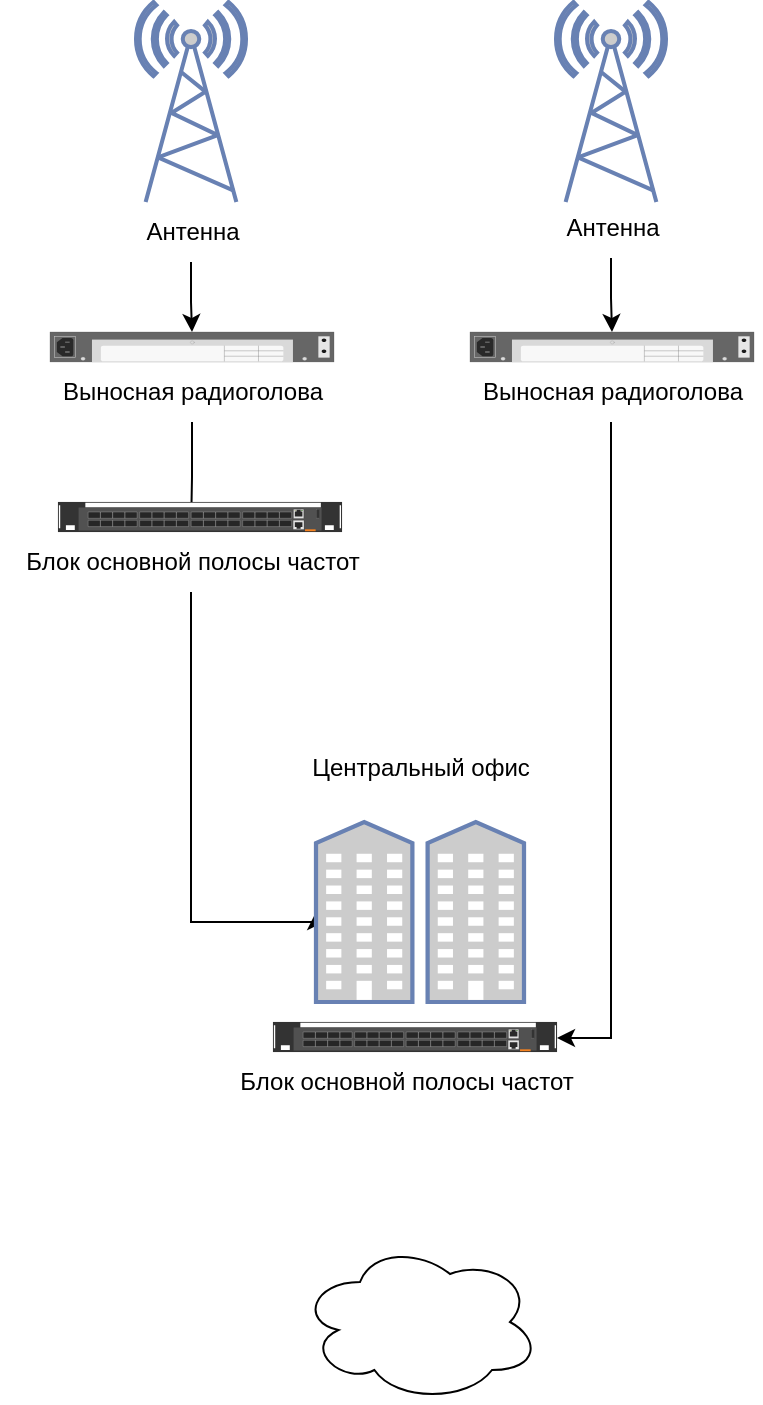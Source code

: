 <mxfile version="26.0.8">
  <diagram name="Страница — 1" id="AFWYC8pL8vRz5wajWs5p">
    <mxGraphModel dx="1002" dy="575" grid="1" gridSize="10" guides="1" tooltips="1" connect="1" arrows="1" fold="1" page="1" pageScale="1" pageWidth="827" pageHeight="1169" math="0" shadow="0">
      <root>
        <mxCell id="0" />
        <mxCell id="1" parent="0" />
        <mxCell id="COgj_MwEU35G99YMAbhu-1" value="" style="fontColor=#0066CC;verticalAlign=top;verticalLabelPosition=bottom;labelPosition=center;align=center;html=1;outlineConnect=0;fillColor=#CCCCCC;strokeColor=#6881B3;gradientColor=none;gradientDirection=north;strokeWidth=2;shape=mxgraph.networks.radio_tower;" vertex="1" parent="1">
          <mxGeometry x="320" y="100" width="55" height="100" as="geometry" />
        </mxCell>
        <mxCell id="COgj_MwEU35G99YMAbhu-2" value="" style="fontColor=#0066CC;verticalAlign=top;verticalLabelPosition=bottom;labelPosition=center;align=center;html=1;outlineConnect=0;fillColor=#CCCCCC;strokeColor=#6881B3;gradientColor=none;gradientDirection=north;strokeWidth=2;shape=mxgraph.networks.radio_tower;" vertex="1" parent="1">
          <mxGeometry x="110" y="100" width="55" height="100" as="geometry" />
        </mxCell>
        <mxCell id="COgj_MwEU35G99YMAbhu-17" value="" style="edgeStyle=orthogonalEdgeStyle;rounded=0;orthogonalLoop=1;jettySize=auto;html=1;" edge="1" parent="1" source="COgj_MwEU35G99YMAbhu-3" target="COgj_MwEU35G99YMAbhu-10">
          <mxGeometry relative="1" as="geometry" />
        </mxCell>
        <mxCell id="COgj_MwEU35G99YMAbhu-3" value="Антенна" style="text;html=1;align=center;verticalAlign=middle;resizable=0;points=[];autosize=1;strokeColor=none;fillColor=none;" vertex="1" parent="1">
          <mxGeometry x="102.5" y="200" width="70" height="30" as="geometry" />
        </mxCell>
        <mxCell id="COgj_MwEU35G99YMAbhu-18" value="" style="edgeStyle=orthogonalEdgeStyle;rounded=0;orthogonalLoop=1;jettySize=auto;html=1;" edge="1" parent="1" source="COgj_MwEU35G99YMAbhu-4" target="COgj_MwEU35G99YMAbhu-11">
          <mxGeometry relative="1" as="geometry" />
        </mxCell>
        <mxCell id="COgj_MwEU35G99YMAbhu-4" value="Антенна" style="text;html=1;align=center;verticalAlign=middle;resizable=0;points=[];autosize=1;strokeColor=none;fillColor=none;" vertex="1" parent="1">
          <mxGeometry x="312.5" y="198" width="70" height="30" as="geometry" />
        </mxCell>
        <mxCell id="COgj_MwEU35G99YMAbhu-19" value="" style="edgeStyle=orthogonalEdgeStyle;rounded=0;orthogonalLoop=1;jettySize=auto;html=1;" edge="1" parent="1" source="COgj_MwEU35G99YMAbhu-6" target="COgj_MwEU35G99YMAbhu-12">
          <mxGeometry relative="1" as="geometry" />
        </mxCell>
        <mxCell id="COgj_MwEU35G99YMAbhu-6" value="Выносная радиоголова" style="text;html=1;align=center;verticalAlign=middle;resizable=0;points=[];autosize=1;strokeColor=none;fillColor=none;" vertex="1" parent="1">
          <mxGeometry x="63" y="280" width="150" height="30" as="geometry" />
        </mxCell>
        <mxCell id="COgj_MwEU35G99YMAbhu-21" style="edgeStyle=orthogonalEdgeStyle;rounded=0;orthogonalLoop=1;jettySize=auto;html=1;" edge="1" parent="1" source="COgj_MwEU35G99YMAbhu-8" target="COgj_MwEU35G99YMAbhu-15">
          <mxGeometry relative="1" as="geometry">
            <Array as="points">
              <mxPoint x="348" y="618" />
            </Array>
          </mxGeometry>
        </mxCell>
        <mxCell id="COgj_MwEU35G99YMAbhu-8" value="Выносная радиоголова" style="text;html=1;align=center;verticalAlign=middle;resizable=0;points=[];autosize=1;strokeColor=none;fillColor=none;" vertex="1" parent="1">
          <mxGeometry x="272.5" y="280" width="150" height="30" as="geometry" />
        </mxCell>
        <mxCell id="COgj_MwEU35G99YMAbhu-9" value="" style="html=1;verticalLabelPosition=bottom;verticalAlign=top;outlineConnect=0;shadow=0;dashed=0;shape=mxgraph.rack.hpe_aruba.switches.jl627a_aruba_8325_32c_b2f_front;" vertex="1" parent="1">
          <mxGeometry x="71" y="350" width="142" height="15" as="geometry" />
        </mxCell>
        <mxCell id="COgj_MwEU35G99YMAbhu-10" value="" style="html=1;verticalLabelPosition=bottom;verticalAlign=top;outlineConnect=0;shadow=0;dashed=0;shape=mxgraph.rack.hpe_aruba.gateways_controllers.aruba_7010_mobility_controller_rear;" vertex="1" parent="1">
          <mxGeometry x="67" y="265" width="142" height="15" as="geometry" />
        </mxCell>
        <mxCell id="COgj_MwEU35G99YMAbhu-11" value="" style="html=1;verticalLabelPosition=bottom;verticalAlign=top;outlineConnect=0;shadow=0;dashed=0;shape=mxgraph.rack.hpe_aruba.gateways_controllers.aruba_7010_mobility_controller_rear;" vertex="1" parent="1">
          <mxGeometry x="277" y="265" width="142" height="15" as="geometry" />
        </mxCell>
        <mxCell id="COgj_MwEU35G99YMAbhu-20" style="edgeStyle=orthogonalEdgeStyle;rounded=0;orthogonalLoop=1;jettySize=auto;html=1;entryX=0;entryY=0.5;entryDx=0;entryDy=0;entryPerimeter=0;" edge="1" parent="1" source="COgj_MwEU35G99YMAbhu-12" target="COgj_MwEU35G99YMAbhu-13">
          <mxGeometry relative="1" as="geometry">
            <Array as="points">
              <mxPoint x="138" y="560" />
              <mxPoint x="200" y="560" />
            </Array>
          </mxGeometry>
        </mxCell>
        <mxCell id="COgj_MwEU35G99YMAbhu-12" value="Блок основной полосы частот" style="text;html=1;align=center;verticalAlign=middle;resizable=0;points=[];autosize=1;strokeColor=none;fillColor=none;" vertex="1" parent="1">
          <mxGeometry x="42.5" y="365" width="190" height="30" as="geometry" />
        </mxCell>
        <mxCell id="COgj_MwEU35G99YMAbhu-13" value="" style="fontColor=#0066CC;verticalAlign=top;verticalLabelPosition=bottom;labelPosition=center;align=center;html=1;outlineConnect=0;fillColor=#CCCCCC;strokeColor=#6881B3;gradientColor=none;gradientDirection=north;strokeWidth=2;shape=mxgraph.networks.community;" vertex="1" parent="1">
          <mxGeometry x="200" y="510" width="104" height="90" as="geometry" />
        </mxCell>
        <mxCell id="COgj_MwEU35G99YMAbhu-14" value="Центральный офис" style="text;html=1;align=center;verticalAlign=middle;resizable=0;points=[];autosize=1;strokeColor=none;fillColor=none;" vertex="1" parent="1">
          <mxGeometry x="187" y="468" width="130" height="30" as="geometry" />
        </mxCell>
        <mxCell id="COgj_MwEU35G99YMAbhu-15" value="" style="html=1;verticalLabelPosition=bottom;verticalAlign=top;outlineConnect=0;shadow=0;dashed=0;shape=mxgraph.rack.hpe_aruba.switches.jl627a_aruba_8325_32c_b2f_front;" vertex="1" parent="1">
          <mxGeometry x="178.5" y="610" width="142" height="15" as="geometry" />
        </mxCell>
        <mxCell id="COgj_MwEU35G99YMAbhu-16" value="Блок основной полосы частот" style="text;html=1;align=center;verticalAlign=middle;resizable=0;points=[];autosize=1;strokeColor=none;fillColor=none;" vertex="1" parent="1">
          <mxGeometry x="150" y="625" width="190" height="30" as="geometry" />
        </mxCell>
        <mxCell id="COgj_MwEU35G99YMAbhu-22" value="" style="ellipse;shape=cloud;whiteSpace=wrap;html=1;" vertex="1" parent="1">
          <mxGeometry x="192" y="720" width="120" height="80" as="geometry" />
        </mxCell>
      </root>
    </mxGraphModel>
  </diagram>
</mxfile>
